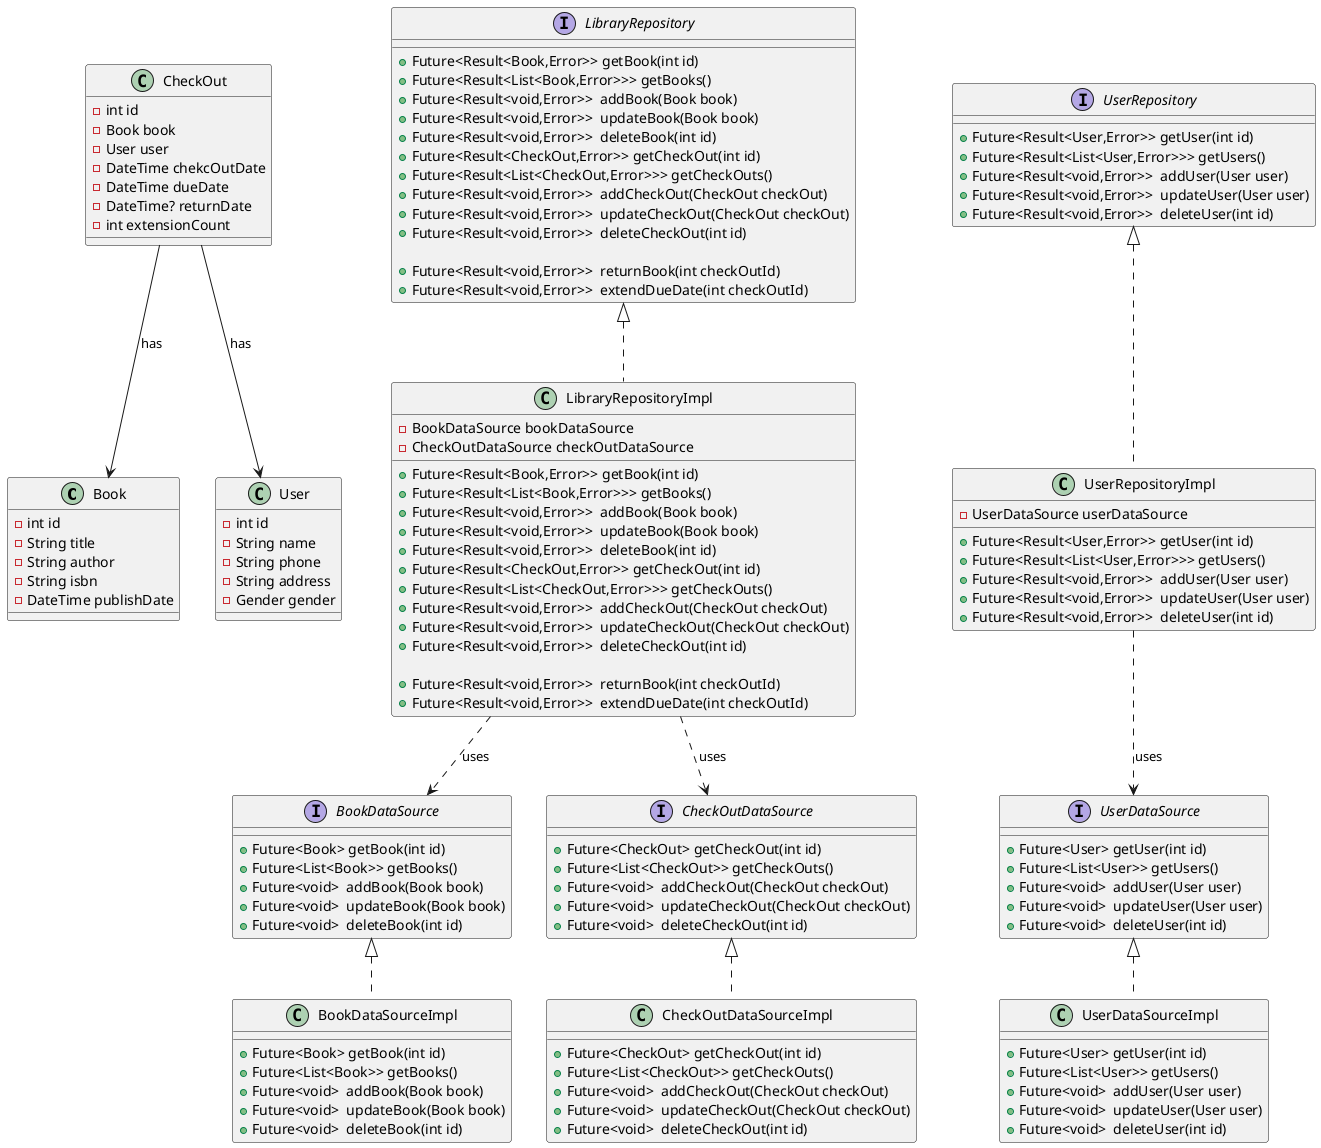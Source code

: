 @startuml practice

class Book {
    - int id
    - String title
    - String author
    - String isbn
    - DateTime publishDate    
}
class User {
    - int id
    - String name
    - String phone
    - String address
    - Gender gender
}
class CheckOut {
    - int id
    - Book book
    - User user
    - DateTime chekcOutDate
    - DateTime dueDate
    - DateTime? returnDate
    - int extensionCount 
}

interface BookDataSource {
    + Future<Book> getBook(int id)
    + Future<List<Book>> getBooks()
    + Future<void>  addBook(Book book)
    + Future<void>  updateBook(Book book)
    + Future<void>  deleteBook(int id)
}

class BookDataSourceImpl implements BookDataSource {
    + Future<Book> getBook(int id)
    + Future<List<Book>> getBooks()
    + Future<void>  addBook(Book book)
    + Future<void>  updateBook(Book book)
    + Future<void>  deleteBook(int id)
}

interface UserDataSource {
    + Future<User> getUser(int id)
    + Future<List<User>> getUsers()
    + Future<void>  addUser(User user)
    + Future<void>  updateUser(User user)
    + Future<void>  deleteUser(int id)
}
class UserDataSourceImpl implements UserDataSource {
    + Future<User> getUser(int id)
    + Future<List<User>> getUsers()
    + Future<void>  addUser(User user)
    + Future<void>  updateUser(User user)
    + Future<void>  deleteUser(int id)
}
interface CheckOutDataSource {
    + Future<CheckOut> getCheckOut(int id)
    + Future<List<CheckOut>> getCheckOuts()
    + Future<void>  addCheckOut(CheckOut checkOut)
    + Future<void>  updateCheckOut(CheckOut checkOut)
    + Future<void>  deleteCheckOut(int id)
}

class CheckOutDataSourceImpl implements CheckOutDataSource {
    + Future<CheckOut> getCheckOut(int id)
    + Future<List<CheckOut>> getCheckOuts()
    + Future<void>  addCheckOut(CheckOut checkOut)
    + Future<void>  updateCheckOut(CheckOut checkOut)
    + Future<void>  deleteCheckOut(int id)
}

interface UserRepository {
    + Future<Result<User,Error>> getUser(int id)
    + Future<Result<List<User,Error>>> getUsers()
    + Future<Result<void,Error>>  addUser(User user)
    + Future<Result<void,Error>>  updateUser(User user)
    + Future<Result<void,Error>>  deleteUser(int id)
}

class UserRepositoryImpl implements UserRepository{
    - UserDataSource userDataSource
    + Future<Result<User,Error>> getUser(int id)
    + Future<Result<List<User,Error>>> getUsers()
    + Future<Result<void,Error>>  addUser(User user)
    + Future<Result<void,Error>>  updateUser(User user)
    + Future<Result<void,Error>>  deleteUser(int id)
}

interface LibraryRepository{
    + Future<Result<Book,Error>> getBook(int id)
    + Future<Result<List<Book,Error>>> getBooks()
    + Future<Result<void,Error>>  addBook(Book book)
    + Future<Result<void,Error>>  updateBook(Book book)
    + Future<Result<void,Error>>  deleteBook(int id)
    + Future<Result<CheckOut,Error>> getCheckOut(int id)
    + Future<Result<List<CheckOut,Error>>> getCheckOuts()
    + Future<Result<void,Error>>  addCheckOut(CheckOut checkOut)
    + Future<Result<void,Error>>  updateCheckOut(CheckOut checkOut)
    + Future<Result<void,Error>>  deleteCheckOut(int id)

    + Future<Result<void,Error>>  returnBook(int checkOutId)
    + Future<Result<void,Error>>  extendDueDate(int checkOutId)
}

class LibraryRepositoryImpl implements LibraryRepository{
    - BookDataSource bookDataSource
    - CheckOutDataSource checkOutDataSource
    + Future<Result<Book,Error>> getBook(int id)
    + Future<Result<List<Book,Error>>> getBooks()
    + Future<Result<void,Error>>  addBook(Book book)
    + Future<Result<void,Error>>  updateBook(Book book)
    + Future<Result<void,Error>>  deleteBook(int id)
    + Future<Result<CheckOut,Error>> getCheckOut(int id)
    + Future<Result<List<CheckOut,Error>>> getCheckOuts()
    + Future<Result<void,Error>>  addCheckOut(CheckOut checkOut)
    + Future<Result<void,Error>>  updateCheckOut(CheckOut checkOut)
    + Future<Result<void,Error>>  deleteCheckOut(int id)  

    + Future<Result<void,Error>>  returnBook(int checkOutId)
    + Future<Result<void,Error>>  extendDueDate(int checkOutId)  
}

CheckOut --> User : has
CheckOut --> Book : has

UserRepositoryImpl ..> UserDataSource : uses
LibraryRepositoryImpl ..> BookDataSource : uses
LibraryRepositoryImpl ..> CheckOutDataSource : uses

@enduml

